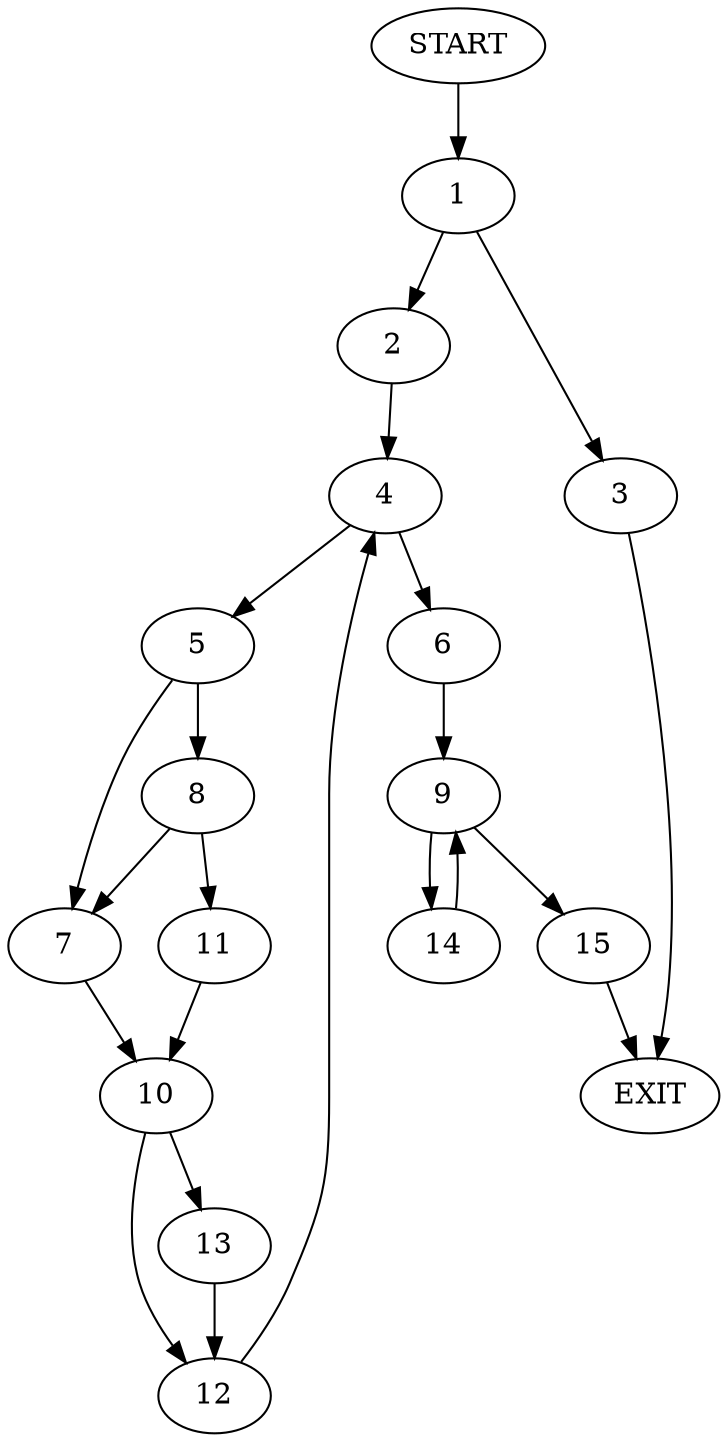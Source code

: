 digraph {
0 [label="START"]
16 [label="EXIT"]
0 -> 1
1 -> 2
1 -> 3
3 -> 16
2 -> 4
4 -> 5
4 -> 6
5 -> 7
5 -> 8
6 -> 9
7 -> 10
8 -> 11
8 -> 7
11 -> 10
10 -> 12
10 -> 13
13 -> 12
12 -> 4
9 -> 14
9 -> 15
15 -> 16
14 -> 9
}
